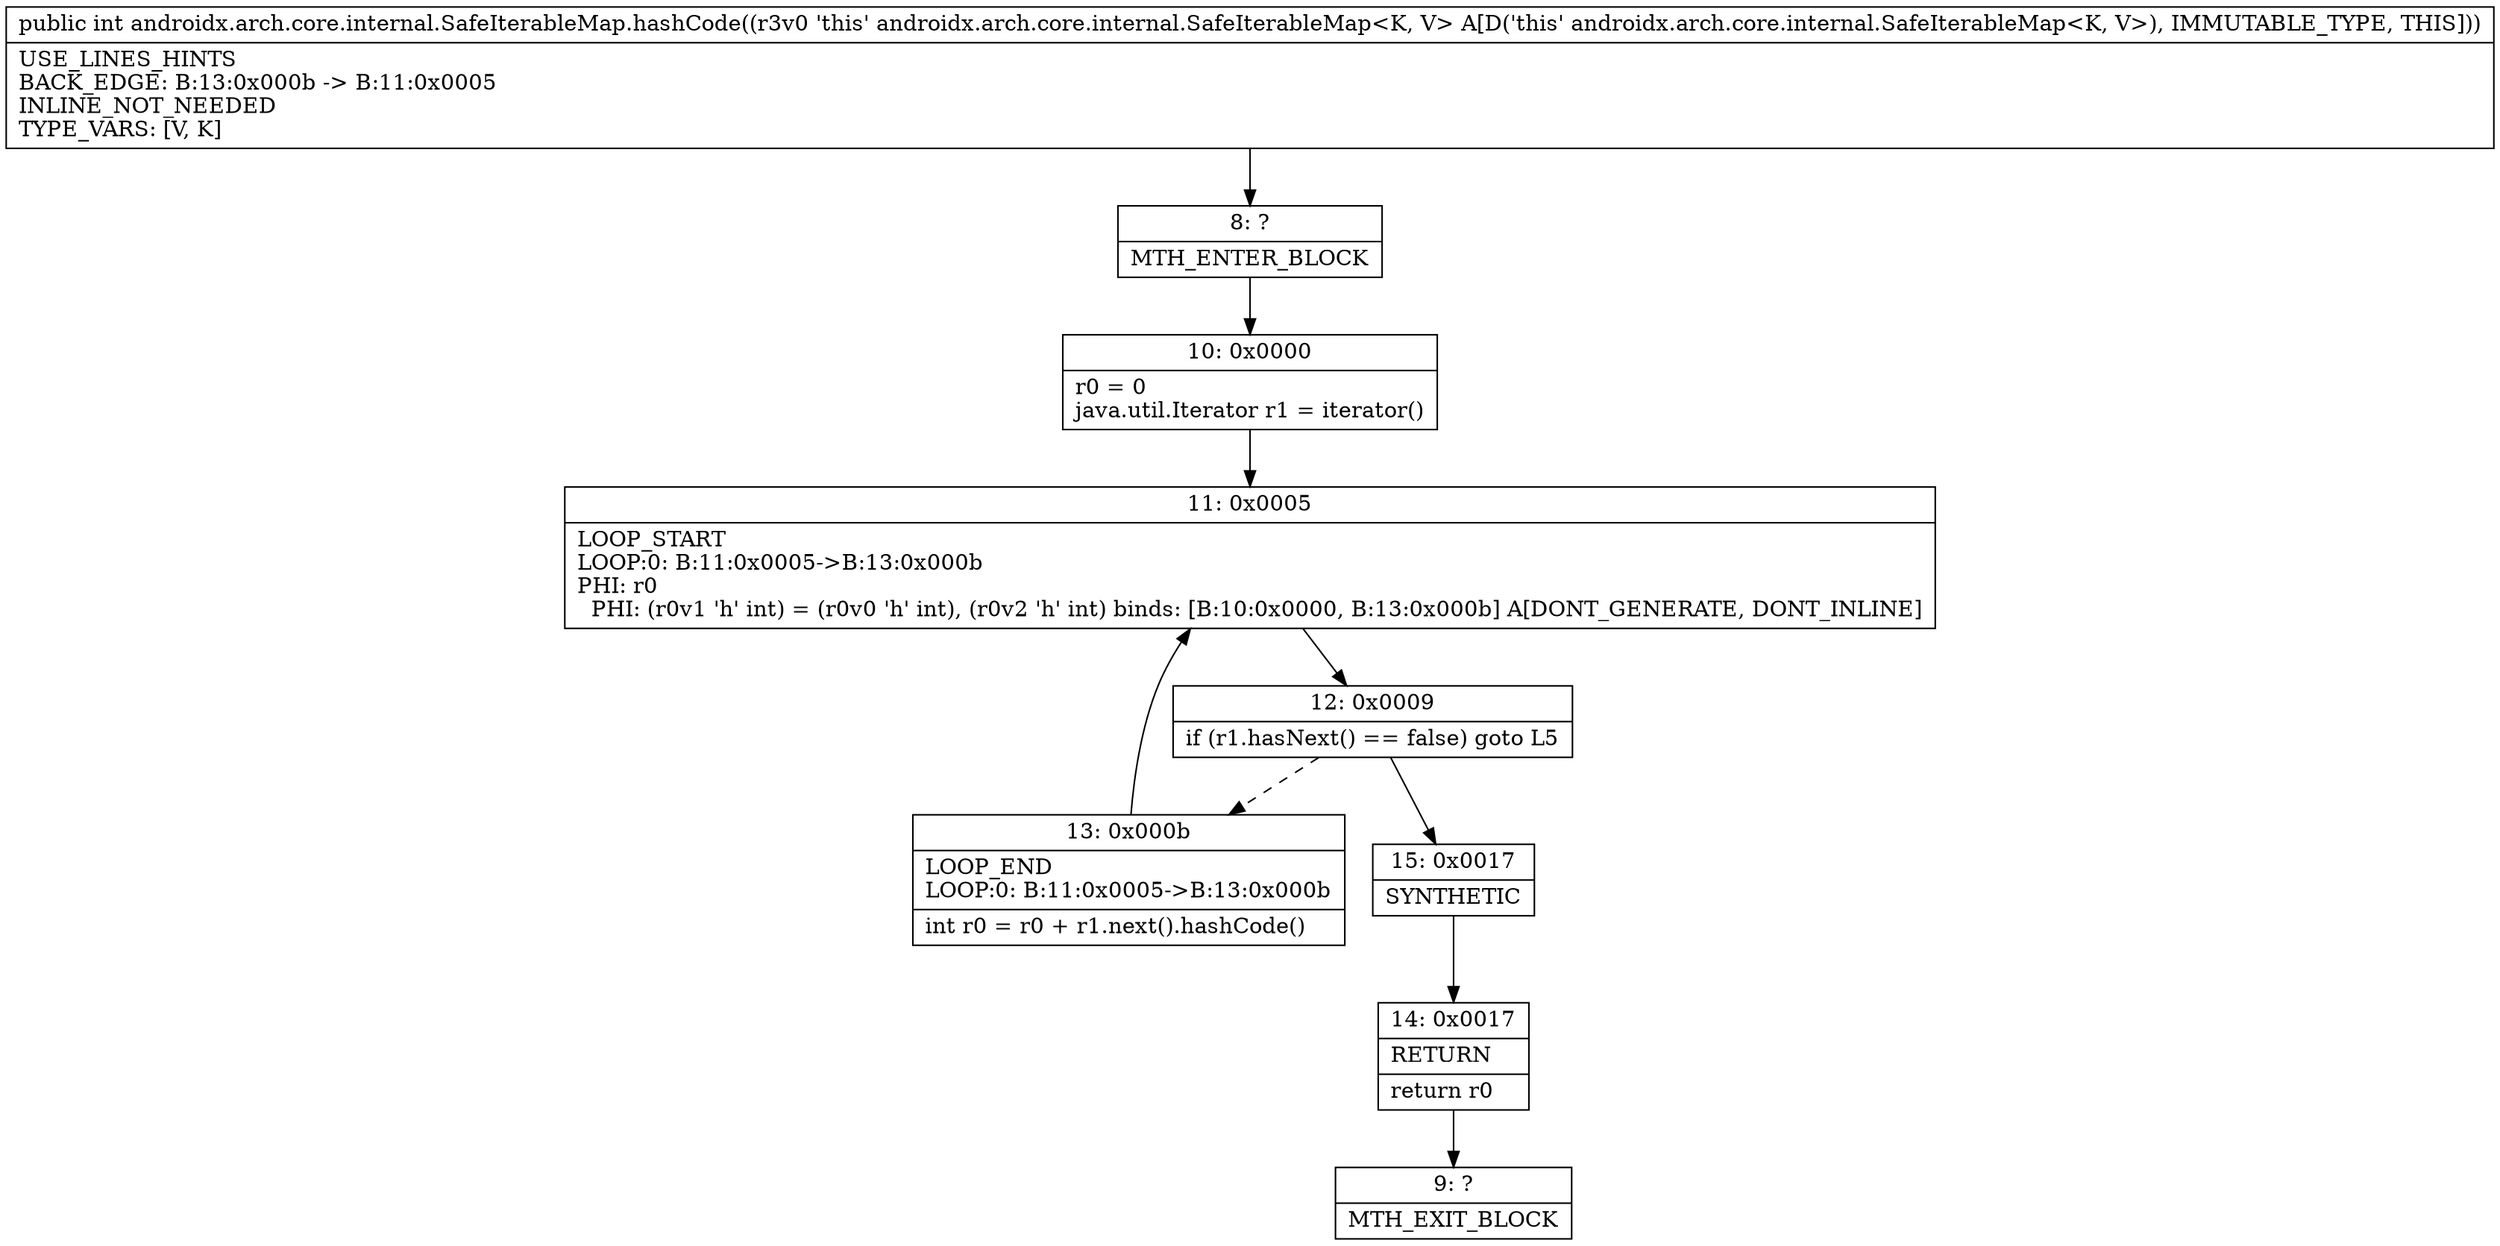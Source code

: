 digraph "CFG forandroidx.arch.core.internal.SafeIterableMap.hashCode()I" {
Node_8 [shape=record,label="{8\:\ ?|MTH_ENTER_BLOCK\l}"];
Node_10 [shape=record,label="{10\:\ 0x0000|r0 = 0\ljava.util.Iterator r1 = iterator()\l}"];
Node_11 [shape=record,label="{11\:\ 0x0005|LOOP_START\lLOOP:0: B:11:0x0005\-\>B:13:0x000b\lPHI: r0 \l  PHI: (r0v1 'h' int) = (r0v0 'h' int), (r0v2 'h' int) binds: [B:10:0x0000, B:13:0x000b] A[DONT_GENERATE, DONT_INLINE]\l}"];
Node_12 [shape=record,label="{12\:\ 0x0009|if (r1.hasNext() == false) goto L5\l}"];
Node_13 [shape=record,label="{13\:\ 0x000b|LOOP_END\lLOOP:0: B:11:0x0005\-\>B:13:0x000b\l|int r0 = r0 + r1.next().hashCode()\l}"];
Node_15 [shape=record,label="{15\:\ 0x0017|SYNTHETIC\l}"];
Node_14 [shape=record,label="{14\:\ 0x0017|RETURN\l|return r0\l}"];
Node_9 [shape=record,label="{9\:\ ?|MTH_EXIT_BLOCK\l}"];
MethodNode[shape=record,label="{public int androidx.arch.core.internal.SafeIterableMap.hashCode((r3v0 'this' androidx.arch.core.internal.SafeIterableMap\<K, V\> A[D('this' androidx.arch.core.internal.SafeIterableMap\<K, V\>), IMMUTABLE_TYPE, THIS]))  | USE_LINES_HINTS\lBACK_EDGE: B:13:0x000b \-\> B:11:0x0005\lINLINE_NOT_NEEDED\lTYPE_VARS: [V, K]\l}"];
MethodNode -> Node_8;Node_8 -> Node_10;
Node_10 -> Node_11;
Node_11 -> Node_12;
Node_12 -> Node_13[style=dashed];
Node_12 -> Node_15;
Node_13 -> Node_11;
Node_15 -> Node_14;
Node_14 -> Node_9;
}

